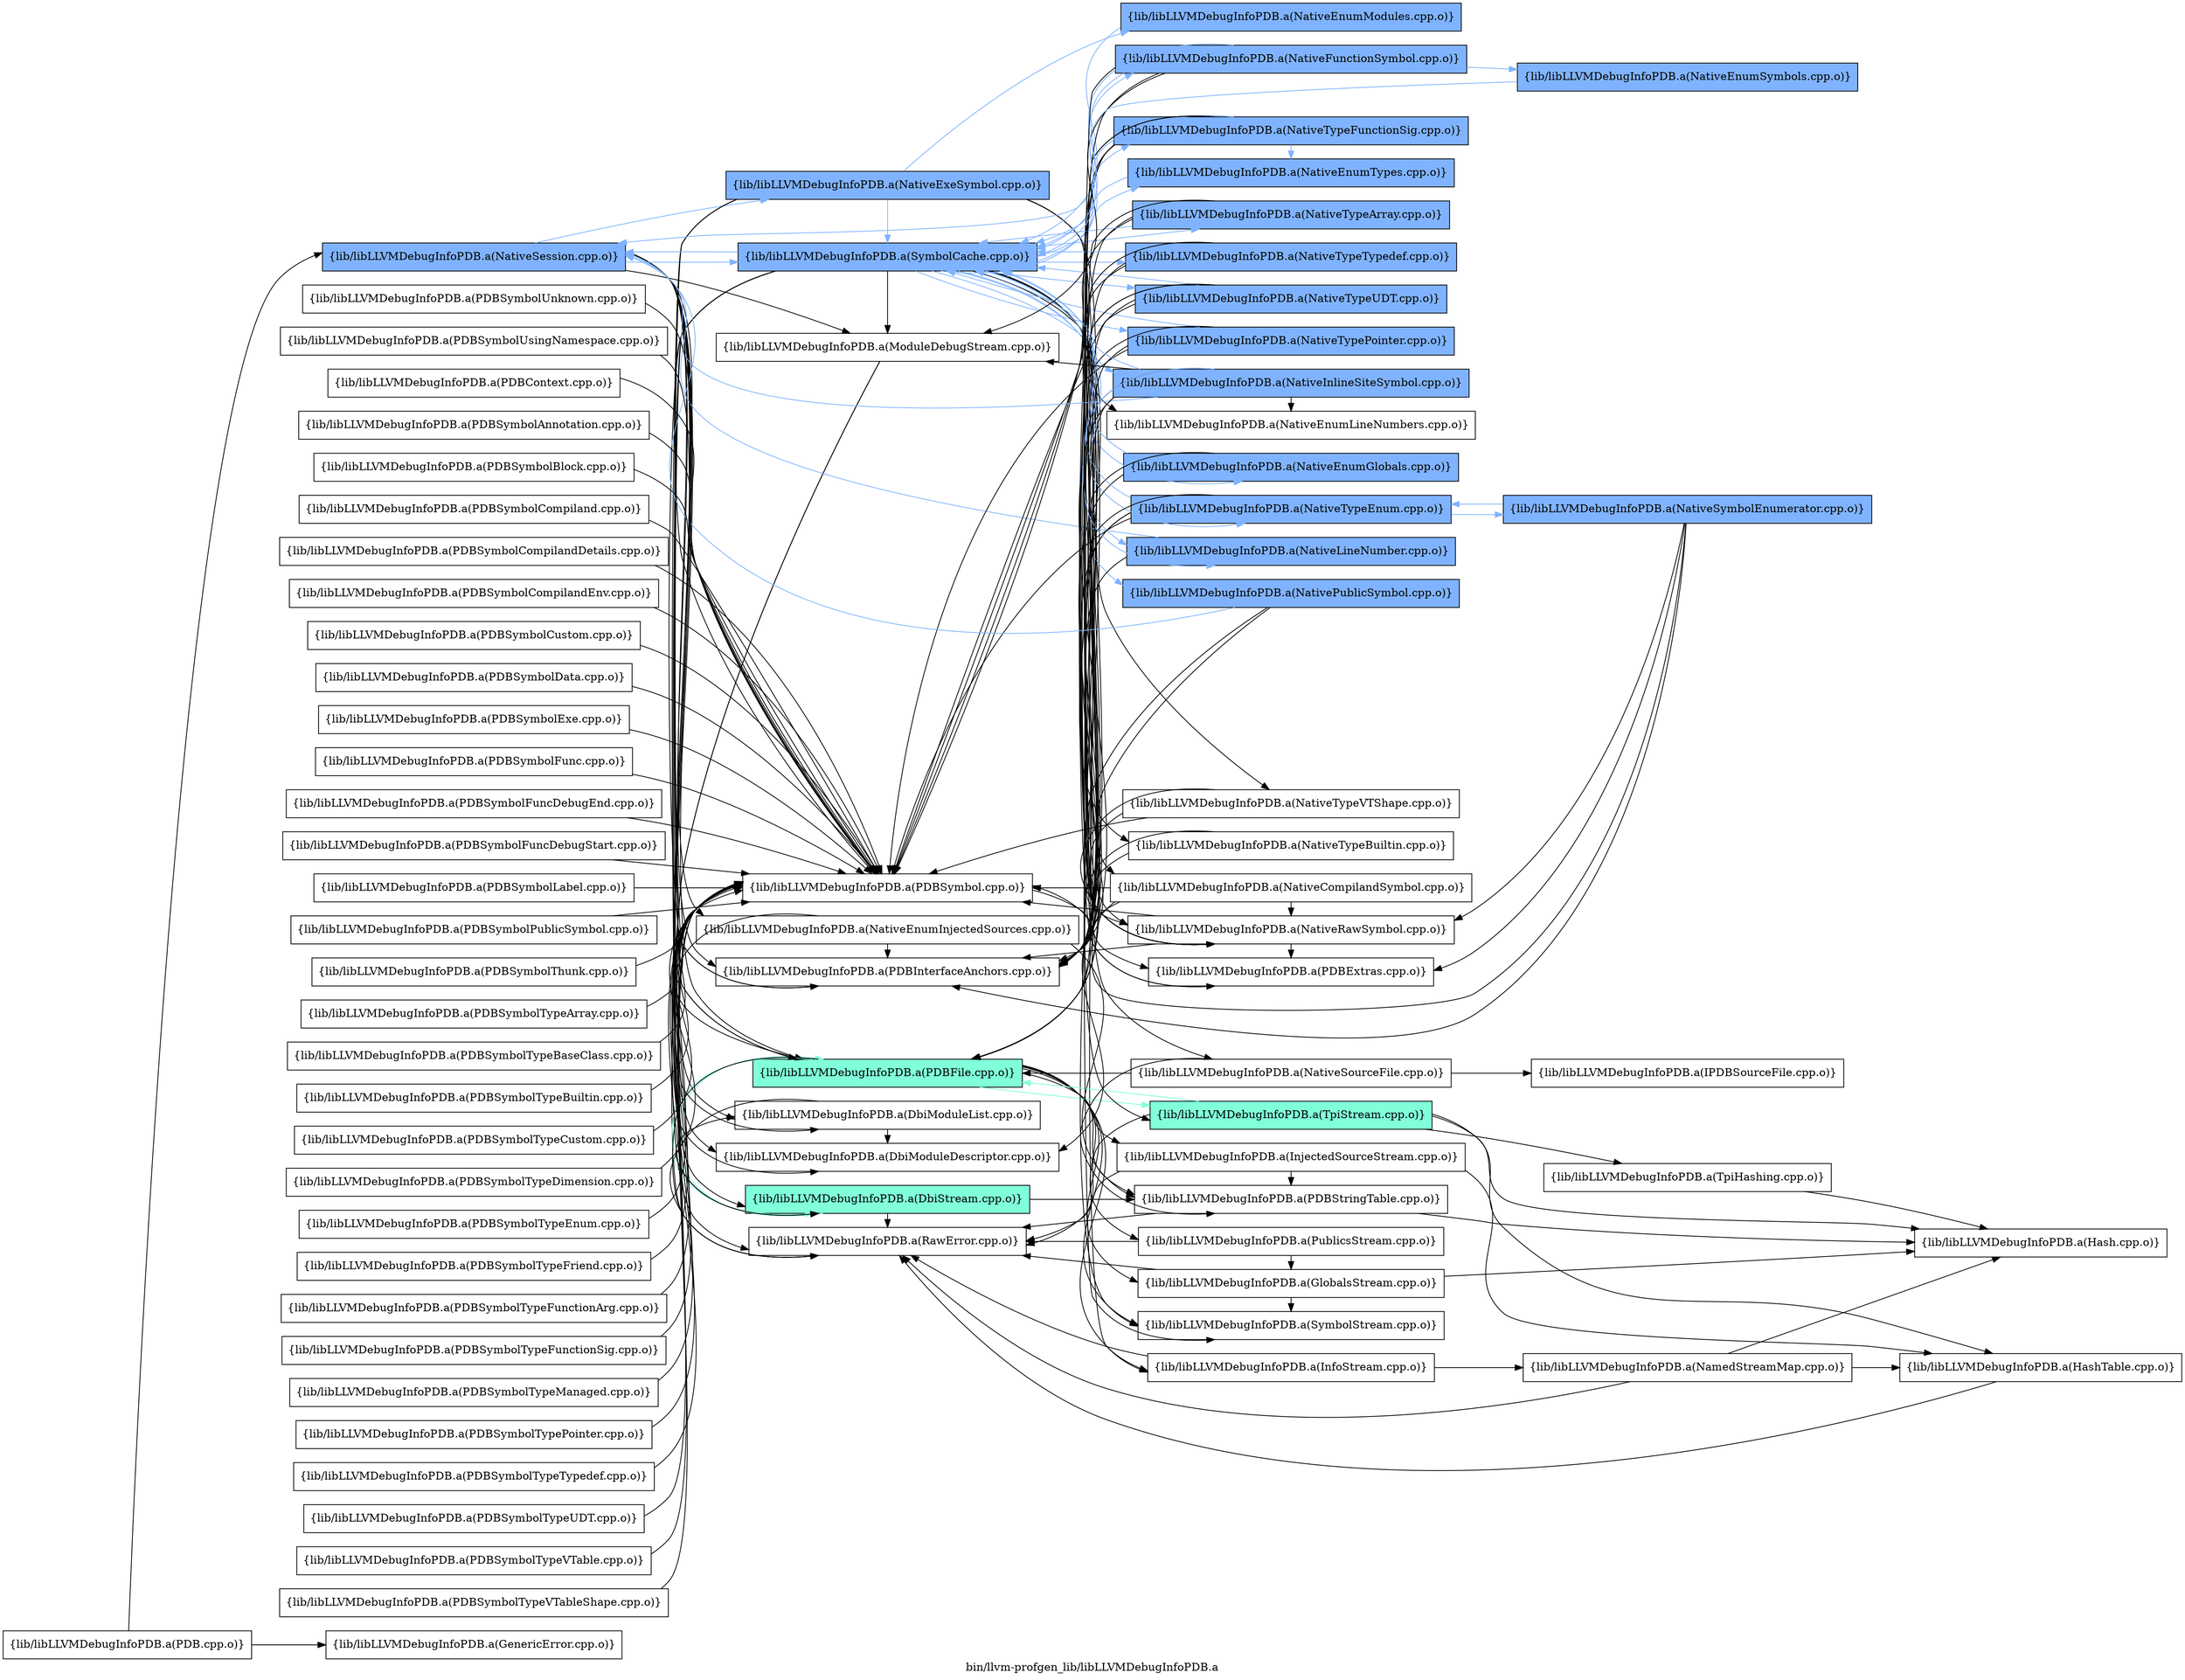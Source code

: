 digraph "bin/llvm-profgen_lib/libLLVMDebugInfoPDB.a" {
	label="bin/llvm-profgen_lib/libLLVMDebugInfoPDB.a";
	rankdir=LR;
	{ rank=same; Node0x5599c506cbe8;  }
	{ rank=same; Node0x5599c5072728; Node0x5599c5063548;  }
	{ rank=same; Node0x5599c5073448; Node0x5599c5074168; Node0x5599c506ce68; Node0x5599c5071648; Node0x5599c5070e28; Node0x5599c5070748; Node0x5599c50700b8; Node0x5599c5063a48; Node0x5599c506a2f8; Node0x5599c5068ae8; Node0x5599c506ca08;  }
	{ rank=same; Node0x5599c50690d8; Node0x5599c506f938; Node0x5599c506a7f8; Node0x5599c506afc8; Node0x5599c5064a38; Node0x5599c5069fd8; Node0x5599c5069858; Node0x5599c5068908; Node0x5599c5074b18; Node0x5599c5076b98; Node0x5599c506c1e8; Node0x5599c506bdd8; Node0x5599c506b5b8; Node0x5599c506bc48; Node0x5599c506ceb8; Node0x5599c50684a8; Node0x5599c5068278; Node0x5599c5068958; Node0x5599c5069a88; Node0x5599c50693f8; Node0x5599c5069b78; Node0x5599c5065bb8; Node0x5599c506d408; Node0x5599c506ce18; Node0x5599c506f398; Node0x5599c506e6c8; Node0x5599c5075298;  }

	Node0x5599c506cbe8 [shape=record,shape=box,group=0,label="{lib/libLLVMDebugInfoPDB.a(PDB.cpp.o)}"];
	Node0x5599c506cbe8 -> Node0x5599c5072728;
	Node0x5599c506cbe8 -> Node0x5599c5063548;
	Node0x5599c5062d78 [shape=record,shape=box,group=0,label="{lib/libLLVMDebugInfoPDB.a(PDBContext.cpp.o)}"];
	Node0x5599c5062d78 -> Node0x5599c5063a48;
	Node0x5599c5072728 [shape=record,shape=box,group=2,style=filled,fillcolor="0.600000 0.5 1",label="{lib/libLLVMDebugInfoPDB.a(NativeSession.cpp.o)}"];
	Node0x5599c5072728 -> Node0x5599c5073448;
	Node0x5599c5072728 -> Node0x5599c5074168;
	Node0x5599c5072728 -> Node0x5599c506ce68;
	Node0x5599c5072728 -> Node0x5599c5071648;
	Node0x5599c5072728 -> Node0x5599c5070e28;
	Node0x5599c5072728 -> Node0x5599c5070748;
	Node0x5599c5072728 -> Node0x5599c50700b8[color="0.600000 0.5 1"];
	Node0x5599c5072728 -> Node0x5599c5063a48;
	Node0x5599c5072728 -> Node0x5599c506a2f8;
	Node0x5599c5072728 -> Node0x5599c5068ae8;
	Node0x5599c5072728 -> Node0x5599c506ca08[color="0.600000 0.5 1"];
	Node0x5599c5063548 [shape=record,shape=box,group=0,label="{lib/libLLVMDebugInfoPDB.a(GenericError.cpp.o)}"];
	Node0x5599c5063a48 [shape=record,shape=box,group=0,label="{lib/libLLVMDebugInfoPDB.a(PDBSymbol.cpp.o)}"];
	Node0x5599c5063a48 -> Node0x5599c5064a38;
	Node0x5599c5064a38 [shape=record,shape=box,group=0,label="{lib/libLLVMDebugInfoPDB.a(PDBExtras.cpp.o)}"];
	Node0x5599c50642b8 [shape=record,shape=box,group=0,label="{lib/libLLVMDebugInfoPDB.a(PDBSymbolAnnotation.cpp.o)}"];
	Node0x5599c50642b8 -> Node0x5599c5063a48;
	Node0x5599c506c4b8 [shape=record,shape=box,group=0,label="{lib/libLLVMDebugInfoPDB.a(PDBSymbolBlock.cpp.o)}"];
	Node0x5599c506c4b8 -> Node0x5599c5063a48;
	Node0x5599c506cc38 [shape=record,shape=box,group=0,label="{lib/libLLVMDebugInfoPDB.a(PDBSymbolCompiland.cpp.o)}"];
	Node0x5599c506cc38 -> Node0x5599c5063a48;
	Node0x5599c506c058 [shape=record,shape=box,group=0,label="{lib/libLLVMDebugInfoPDB.a(PDBSymbolCompilandDetails.cpp.o)}"];
	Node0x5599c506c058 -> Node0x5599c5063a48;
	Node0x5599c5063728 [shape=record,shape=box,group=0,label="{lib/libLLVMDebugInfoPDB.a(PDBSymbolCompilandEnv.cpp.o)}"];
	Node0x5599c5063728 -> Node0x5599c5063a48;
	Node0x5599c5063e58 [shape=record,shape=box,group=0,label="{lib/libLLVMDebugInfoPDB.a(PDBSymbolCustom.cpp.o)}"];
	Node0x5599c5063e58 -> Node0x5599c5063a48;
	Node0x5599c50637c8 [shape=record,shape=box,group=0,label="{lib/libLLVMDebugInfoPDB.a(PDBSymbolData.cpp.o)}"];
	Node0x5599c50637c8 -> Node0x5599c5063a48;
	Node0x5599c5064d58 [shape=record,shape=box,group=0,label="{lib/libLLVMDebugInfoPDB.a(PDBSymbolExe.cpp.o)}"];
	Node0x5599c5064d58 -> Node0x5599c5063a48;
	Node0x5599c50645d8 [shape=record,shape=box,group=0,label="{lib/libLLVMDebugInfoPDB.a(PDBSymbolFunc.cpp.o)}"];
	Node0x5599c50645d8 -> Node0x5599c5063a48;
	Node0x5599c5064678 [shape=record,shape=box,group=0,label="{lib/libLLVMDebugInfoPDB.a(PDBSymbolFuncDebugEnd.cpp.o)}"];
	Node0x5599c5064678 -> Node0x5599c5063a48;
	Node0x5599c5066888 [shape=record,shape=box,group=0,label="{lib/libLLVMDebugInfoPDB.a(PDBSymbolFuncDebugStart.cpp.o)}"];
	Node0x5599c5066888 -> Node0x5599c5063a48;
	Node0x5599c5065758 [shape=record,shape=box,group=0,label="{lib/libLLVMDebugInfoPDB.a(PDBSymbolLabel.cpp.o)}"];
	Node0x5599c5065758 -> Node0x5599c5063a48;
	Node0x5599c506d228 [shape=record,shape=box,group=0,label="{lib/libLLVMDebugInfoPDB.a(PDBSymbolPublicSymbol.cpp.o)}"];
	Node0x5599c506d228 -> Node0x5599c5063a48;
	Node0x5599c506e088 [shape=record,shape=box,group=0,label="{lib/libLLVMDebugInfoPDB.a(PDBSymbolThunk.cpp.o)}"];
	Node0x5599c506e088 -> Node0x5599c5063a48;
	Node0x5599c506d958 [shape=record,shape=box,group=0,label="{lib/libLLVMDebugInfoPDB.a(PDBSymbolTypeArray.cpp.o)}"];
	Node0x5599c506d958 -> Node0x5599c5063a48;
	Node0x5599c506e5d8 [shape=record,shape=box,group=0,label="{lib/libLLVMDebugInfoPDB.a(PDBSymbolTypeBaseClass.cpp.o)}"];
	Node0x5599c506e5d8 -> Node0x5599c5063a48;
	Node0x5599c506f438 [shape=record,shape=box,group=0,label="{lib/libLLVMDebugInfoPDB.a(PDBSymbolTypeBuiltin.cpp.o)}"];
	Node0x5599c506f438 -> Node0x5599c5063a48;
	Node0x5599c506eb28 [shape=record,shape=box,group=0,label="{lib/libLLVMDebugInfoPDB.a(PDBSymbolTypeCustom.cpp.o)}"];
	Node0x5599c506eb28 -> Node0x5599c5063a48;
	Node0x5599c506b928 [shape=record,shape=box,group=0,label="{lib/libLLVMDebugInfoPDB.a(PDBSymbolTypeDimension.cpp.o)}"];
	Node0x5599c506b928 -> Node0x5599c5063a48;
	Node0x5599c506a8e8 [shape=record,shape=box,group=0,label="{lib/libLLVMDebugInfoPDB.a(PDBSymbolTypeEnum.cpp.o)}"];
	Node0x5599c506a8e8 -> Node0x5599c5063a48;
	Node0x5599c506c828 [shape=record,shape=box,group=0,label="{lib/libLLVMDebugInfoPDB.a(PDBSymbolTypeFriend.cpp.o)}"];
	Node0x5599c506c828 -> Node0x5599c5063a48;
	Node0x5599c506caf8 [shape=record,shape=box,group=0,label="{lib/libLLVMDebugInfoPDB.a(PDBSymbolTypeFunctionArg.cpp.o)}"];
	Node0x5599c506caf8 -> Node0x5599c5063a48;
	Node0x5599c506bec8 [shape=record,shape=box,group=0,label="{lib/libLLVMDebugInfoPDB.a(PDBSymbolTypeFunctionSig.cpp.o)}"];
	Node0x5599c506bec8 -> Node0x5599c5063a48;
	Node0x5599c5074e88 [shape=record,shape=box,group=0,label="{lib/libLLVMDebugInfoPDB.a(PDBSymbolTypeManaged.cpp.o)}"];
	Node0x5599c5074e88 -> Node0x5599c5063a48;
	Node0x5599c5074668 [shape=record,shape=box,group=0,label="{lib/libLLVMDebugInfoPDB.a(PDBSymbolTypePointer.cpp.o)}"];
	Node0x5599c5074668 -> Node0x5599c5063a48;
	Node0x5599c5075248 [shape=record,shape=box,group=0,label="{lib/libLLVMDebugInfoPDB.a(PDBSymbolTypeTypedef.cpp.o)}"];
	Node0x5599c5075248 -> Node0x5599c5063a48;
	Node0x5599c5075e28 [shape=record,shape=box,group=0,label="{lib/libLLVMDebugInfoPDB.a(PDBSymbolTypeUDT.cpp.o)}"];
	Node0x5599c5075e28 -> Node0x5599c5063a48;
	Node0x5599c5076b48 [shape=record,shape=box,group=0,label="{lib/libLLVMDebugInfoPDB.a(PDBSymbolTypeVTable.cpp.o)}"];
	Node0x5599c5076b48 -> Node0x5599c5063a48;
	Node0x5599c5076418 [shape=record,shape=box,group=0,label="{lib/libLLVMDebugInfoPDB.a(PDBSymbolTypeVTableShape.cpp.o)}"];
	Node0x5599c5076418 -> Node0x5599c5063a48;
	Node0x5599c50724f8 [shape=record,shape=box,group=0,label="{lib/libLLVMDebugInfoPDB.a(PDBSymbolUnknown.cpp.o)}"];
	Node0x5599c50724f8 -> Node0x5599c5063a48;
	Node0x5599c5072fe8 [shape=record,shape=box,group=0,label="{lib/libLLVMDebugInfoPDB.a(PDBSymbolUsingNamespace.cpp.o)}"];
	Node0x5599c5072fe8 -> Node0x5599c5063a48;
	Node0x5599c5073448 [shape=record,shape=box,group=0,label="{lib/libLLVMDebugInfoPDB.a(PDBInterfaceAnchors.cpp.o)}"];
	Node0x5599c5074168 [shape=record,shape=box,group=1,style=filled,fillcolor="0.450000 0.5 1",label="{lib/libLLVMDebugInfoPDB.a(DbiStream.cpp.o)}"];
	Node0x5599c5074168 -> Node0x5599c506ce68;
	Node0x5599c5074168 -> Node0x5599c506a2f8[color="0.450000 0.5 1"];
	Node0x5599c5074168 -> Node0x5599c50690d8;
	Node0x5599c5074168 -> Node0x5599c5068ae8;
	Node0x5599c506ce68 [shape=record,shape=box,group=0,label="{lib/libLLVMDebugInfoPDB.a(DbiModuleList.cpp.o)}"];
	Node0x5599c506ce68 -> Node0x5599c5071648;
	Node0x5599c506ce68 -> Node0x5599c5068ae8;
	Node0x5599c5071648 [shape=record,shape=box,group=0,label="{lib/libLLVMDebugInfoPDB.a(DbiModuleDescriptor.cpp.o)}"];
	Node0x5599c5070e28 [shape=record,shape=box,group=0,label="{lib/libLLVMDebugInfoPDB.a(NativeEnumInjectedSources.cpp.o)}"];
	Node0x5599c5070e28 -> Node0x5599c5073448;
	Node0x5599c5070e28 -> Node0x5599c506a2f8;
	Node0x5599c5070e28 -> Node0x5599c50690d8;
	Node0x5599c5070748 [shape=record,shape=box,group=0,label="{lib/libLLVMDebugInfoPDB.a(ModuleDebugStream.cpp.o)}"];
	Node0x5599c5070748 -> Node0x5599c5071648;
	Node0x5599c5070748 -> Node0x5599c5068ae8;
	Node0x5599c50700b8 [shape=record,shape=box,group=2,style=filled,fillcolor="0.600000 0.5 1",label="{lib/libLLVMDebugInfoPDB.a(NativeExeSymbol.cpp.o)}"];
	Node0x5599c50700b8 -> Node0x5599c5073448;
	Node0x5599c50700b8 -> Node0x5599c5074168;
	Node0x5599c50700b8 -> Node0x5599c506f938;
	Node0x5599c50700b8 -> Node0x5599c506a7f8[color="0.600000 0.5 1"];
	Node0x5599c50700b8 -> Node0x5599c506afc8;
	Node0x5599c50700b8 -> Node0x5599c506a2f8;
	Node0x5599c50700b8 -> Node0x5599c506ca08[color="0.600000 0.5 1"];
	Node0x5599c506a2f8 [shape=record,shape=box,group=1,style=filled,fillcolor="0.450000 0.5 1",label="{lib/libLLVMDebugInfoPDB.a(PDBFile.cpp.o)}"];
	Node0x5599c506a2f8 -> Node0x5599c5074168[color="0.450000 0.5 1"];
	Node0x5599c506a2f8 -> Node0x5599c506afc8;
	Node0x5599c506a2f8 -> Node0x5599c5069fd8;
	Node0x5599c506a2f8 -> Node0x5599c5069858;
	Node0x5599c506a2f8 -> Node0x5599c50690d8;
	Node0x5599c506a2f8 -> Node0x5599c5068908;
	Node0x5599c506a2f8 -> Node0x5599c5068ae8;
	Node0x5599c506a2f8 -> Node0x5599c5074b18;
	Node0x5599c506a2f8 -> Node0x5599c5076b98[color="0.450000 0.5 1"];
	Node0x5599c5068ae8 [shape=record,shape=box,group=0,label="{lib/libLLVMDebugInfoPDB.a(RawError.cpp.o)}"];
	Node0x5599c506ca08 [shape=record,shape=box,group=2,style=filled,fillcolor="0.600000 0.5 1",label="{lib/libLLVMDebugInfoPDB.a(SymbolCache.cpp.o)}"];
	Node0x5599c506ca08 -> Node0x5599c5072728[color="0.600000 0.5 1"];
	Node0x5599c506ca08 -> Node0x5599c5073448;
	Node0x5599c506ca08 -> Node0x5599c5074168;
	Node0x5599c506ca08 -> Node0x5599c506ce68;
	Node0x5599c506ca08 -> Node0x5599c5070748;
	Node0x5599c506ca08 -> Node0x5599c5063a48;
	Node0x5599c506ca08 -> Node0x5599c506a2f8;
	Node0x5599c506ca08 -> Node0x5599c506c1e8[color="0.600000 0.5 1"];
	Node0x5599c506ca08 -> Node0x5599c506bdd8;
	Node0x5599c506ca08 -> Node0x5599c506b5b8[color="0.600000 0.5 1"];
	Node0x5599c506ca08 -> Node0x5599c506bc48[color="0.600000 0.5 1"];
	Node0x5599c506ca08 -> Node0x5599c506ceb8;
	Node0x5599c506ca08 -> Node0x5599c50684a8[color="0.600000 0.5 1"];
	Node0x5599c506ca08 -> Node0x5599c5068278;
	Node0x5599c506ca08 -> Node0x5599c5068958[color="0.600000 0.5 1"];
	Node0x5599c506ca08 -> Node0x5599c5069a88[color="0.600000 0.5 1"];
	Node0x5599c506ca08 -> Node0x5599c50693f8[color="0.600000 0.5 1"];
	Node0x5599c506ca08 -> Node0x5599c5069b78;
	Node0x5599c506ca08 -> Node0x5599c5065bb8[color="0.600000 0.5 1"];
	Node0x5599c506ca08 -> Node0x5599c506d408[color="0.600000 0.5 1"];
	Node0x5599c506ca08 -> Node0x5599c506ce18[color="0.600000 0.5 1"];
	Node0x5599c506ca08 -> Node0x5599c506f398;
	Node0x5599c506ca08 -> Node0x5599c506e6c8[color="0.600000 0.5 1"];
	Node0x5599c506ca08 -> Node0x5599c5075298[color="0.600000 0.5 1"];
	Node0x5599c506ca08 -> Node0x5599c5074b18;
	Node0x5599c506ca08 -> Node0x5599c5076b98;
	Node0x5599c50690d8 [shape=record,shape=box,group=0,label="{lib/libLLVMDebugInfoPDB.a(PDBStringTable.cpp.o)}"];
	Node0x5599c50690d8 -> Node0x5599c506bd38;
	Node0x5599c50690d8 -> Node0x5599c5068ae8;
	Node0x5599c506f938 [shape=record,shape=box,group=0,label="{lib/libLLVMDebugInfoPDB.a(NativeRawSymbol.cpp.o)}"];
	Node0x5599c506f938 -> Node0x5599c5073448;
	Node0x5599c506f938 -> Node0x5599c5063a48;
	Node0x5599c506f938 -> Node0x5599c5064a38;
	Node0x5599c506a7f8 [shape=record,shape=box,group=2,style=filled,fillcolor="0.600000 0.5 1",label="{lib/libLLVMDebugInfoPDB.a(NativeEnumModules.cpp.o)}"];
	Node0x5599c506a7f8 -> Node0x5599c506ca08[color="0.600000 0.5 1"];
	Node0x5599c506afc8 [shape=record,shape=box,group=0,label="{lib/libLLVMDebugInfoPDB.a(InfoStream.cpp.o)}"];
	Node0x5599c506afc8 -> Node0x5599c506bc98;
	Node0x5599c506afc8 -> Node0x5599c5068ae8;
	Node0x5599c506bc98 [shape=record,shape=box,group=0,label="{lib/libLLVMDebugInfoPDB.a(NamedStreamMap.cpp.o)}"];
	Node0x5599c506bc98 -> Node0x5599c506bd38;
	Node0x5599c506bc98 -> Node0x5599c5066068;
	Node0x5599c506bc98 -> Node0x5599c5068ae8;
	Node0x5599c506bd38 [shape=record,shape=box,group=0,label="{lib/libLLVMDebugInfoPDB.a(Hash.cpp.o)}"];
	Node0x5599c5066068 [shape=record,shape=box,group=0,label="{lib/libLLVMDebugInfoPDB.a(HashTable.cpp.o)}"];
	Node0x5599c5066068 -> Node0x5599c5068ae8;
	Node0x5599c5069fd8 [shape=record,shape=box,group=0,label="{lib/libLLVMDebugInfoPDB.a(GlobalsStream.cpp.o)}"];
	Node0x5599c5069fd8 -> Node0x5599c506bd38;
	Node0x5599c5069fd8 -> Node0x5599c5068ae8;
	Node0x5599c5069fd8 -> Node0x5599c5074b18;
	Node0x5599c5069858 [shape=record,shape=box,group=0,label="{lib/libLLVMDebugInfoPDB.a(InjectedSourceStream.cpp.o)}"];
	Node0x5599c5069858 -> Node0x5599c5066068;
	Node0x5599c5069858 -> Node0x5599c50690d8;
	Node0x5599c5069858 -> Node0x5599c5068ae8;
	Node0x5599c5068908 [shape=record,shape=box,group=0,label="{lib/libLLVMDebugInfoPDB.a(PublicsStream.cpp.o)}"];
	Node0x5599c5068908 -> Node0x5599c5069fd8;
	Node0x5599c5068908 -> Node0x5599c5068ae8;
	Node0x5599c5074b18 [shape=record,shape=box,group=0,label="{lib/libLLVMDebugInfoPDB.a(SymbolStream.cpp.o)}"];
	Node0x5599c5076b98 [shape=record,shape=box,group=1,style=filled,fillcolor="0.450000 0.5 1",label="{lib/libLLVMDebugInfoPDB.a(TpiStream.cpp.o)}"];
	Node0x5599c5076b98 -> Node0x5599c506bd38;
	Node0x5599c5076b98 -> Node0x5599c5066068;
	Node0x5599c5076b98 -> Node0x5599c506a2f8[color="0.450000 0.5 1"];
	Node0x5599c5076b98 -> Node0x5599c5068ae8;
	Node0x5599c5076b98 -> Node0x5599c50763c8;
	Node0x5599c506c1e8 [shape=record,shape=box,group=2,style=filled,fillcolor="0.600000 0.5 1",label="{lib/libLLVMDebugInfoPDB.a(NativeEnumGlobals.cpp.o)}"];
	Node0x5599c506c1e8 -> Node0x5599c506a2f8;
	Node0x5599c506c1e8 -> Node0x5599c506ca08[color="0.600000 0.5 1"];
	Node0x5599c506c1e8 -> Node0x5599c5074b18;
	Node0x5599c506bdd8 [shape=record,shape=box,group=0,label="{lib/libLLVMDebugInfoPDB.a(NativeSourceFile.cpp.o)}"];
	Node0x5599c506bdd8 -> Node0x5599c506a2f8;
	Node0x5599c506bdd8 -> Node0x5599c50690d8;
	Node0x5599c506bdd8 -> Node0x5599c506c738;
	Node0x5599c506b5b8 [shape=record,shape=box,group=2,style=filled,fillcolor="0.600000 0.5 1",label="{lib/libLLVMDebugInfoPDB.a(NativeLineNumber.cpp.o)}"];
	Node0x5599c506b5b8 -> Node0x5599c5072728[color="0.600000 0.5 1"];
	Node0x5599c506b5b8 -> Node0x5599c5073448;
	Node0x5599c506bc48 [shape=record,shape=box,group=2,style=filled,fillcolor="0.600000 0.5 1",label="{lib/libLLVMDebugInfoPDB.a(NativeEnumTypes.cpp.o)}"];
	Node0x5599c506bc48 -> Node0x5599c506ca08[color="0.600000 0.5 1"];
	Node0x5599c506ceb8 [shape=record,shape=box,group=0,label="{lib/libLLVMDebugInfoPDB.a(NativeCompilandSymbol.cpp.o)}"];
	Node0x5599c506ceb8 -> Node0x5599c5073448;
	Node0x5599c506ceb8 -> Node0x5599c5071648;
	Node0x5599c506ceb8 -> Node0x5599c506f938;
	Node0x5599c506ceb8 -> Node0x5599c5063a48;
	Node0x5599c50684a8 [shape=record,shape=box,group=2,style=filled,fillcolor="0.600000 0.5 1",label="{lib/libLLVMDebugInfoPDB.a(NativeTypePointer.cpp.o)}"];
	Node0x5599c50684a8 -> Node0x5599c5073448;
	Node0x5599c50684a8 -> Node0x5599c506f938;
	Node0x5599c50684a8 -> Node0x5599c5063a48;
	Node0x5599c50684a8 -> Node0x5599c506ca08[color="0.600000 0.5 1"];
	Node0x5599c5068278 [shape=record,shape=box,group=0,label="{lib/libLLVMDebugInfoPDB.a(NativeTypeBuiltin.cpp.o)}"];
	Node0x5599c5068278 -> Node0x5599c5073448;
	Node0x5599c5068278 -> Node0x5599c506f938;
	Node0x5599c5068958 [shape=record,shape=box,group=2,style=filled,fillcolor="0.600000 0.5 1",label="{lib/libLLVMDebugInfoPDB.a(NativeTypeFunctionSig.cpp.o)}"];
	Node0x5599c5068958 -> Node0x5599c5073448;
	Node0x5599c5068958 -> Node0x5599c506f938;
	Node0x5599c5068958 -> Node0x5599c5063a48;
	Node0x5599c5068958 -> Node0x5599c5064a38;
	Node0x5599c5068958 -> Node0x5599c506a2f8;
	Node0x5599c5068958 -> Node0x5599c506ca08[color="0.600000 0.5 1"];
	Node0x5599c5068958 -> Node0x5599c506bc48[color="0.600000 0.5 1"];
	Node0x5599c5069a88 [shape=record,shape=box,group=2,style=filled,fillcolor="0.600000 0.5 1",label="{lib/libLLVMDebugInfoPDB.a(NativeTypeUDT.cpp.o)}"];
	Node0x5599c5069a88 -> Node0x5599c5073448;
	Node0x5599c5069a88 -> Node0x5599c506f938;
	Node0x5599c5069a88 -> Node0x5599c5063a48;
	Node0x5599c5069a88 -> Node0x5599c5064a38;
	Node0x5599c5069a88 -> Node0x5599c506ca08[color="0.600000 0.5 1"];
	Node0x5599c50693f8 [shape=record,shape=box,group=2,style=filled,fillcolor="0.600000 0.5 1",label="{lib/libLLVMDebugInfoPDB.a(NativeTypeArray.cpp.o)}"];
	Node0x5599c50693f8 -> Node0x5599c5073448;
	Node0x5599c50693f8 -> Node0x5599c506f938;
	Node0x5599c50693f8 -> Node0x5599c5063a48;
	Node0x5599c50693f8 -> Node0x5599c506ca08[color="0.600000 0.5 1"];
	Node0x5599c5069b78 [shape=record,shape=box,group=0,label="{lib/libLLVMDebugInfoPDB.a(NativeTypeVTShape.cpp.o)}"];
	Node0x5599c5069b78 -> Node0x5599c5073448;
	Node0x5599c5069b78 -> Node0x5599c506f938;
	Node0x5599c5069b78 -> Node0x5599c5063a48;
	Node0x5599c5065bb8 [shape=record,shape=box,group=2,style=filled,fillcolor="0.600000 0.5 1",label="{lib/libLLVMDebugInfoPDB.a(NativeTypeEnum.cpp.o)}"];
	Node0x5599c5065bb8 -> Node0x5599c5073448;
	Node0x5599c5065bb8 -> Node0x5599c506f938;
	Node0x5599c5065bb8 -> Node0x5599c5063a48;
	Node0x5599c5065bb8 -> Node0x5599c506a2f8;
	Node0x5599c5065bb8 -> Node0x5599c506ca08[color="0.600000 0.5 1"];
	Node0x5599c5065bb8 -> Node0x5599c506e128[color="0.600000 0.5 1"];
	Node0x5599c506d408 [shape=record,shape=box,group=2,style=filled,fillcolor="0.600000 0.5 1",label="{lib/libLLVMDebugInfoPDB.a(NativeTypeTypedef.cpp.o)}"];
	Node0x5599c506d408 -> Node0x5599c5073448;
	Node0x5599c506d408 -> Node0x5599c506f938;
	Node0x5599c506d408 -> Node0x5599c5063a48;
	Node0x5599c506d408 -> Node0x5599c506ca08[color="0.600000 0.5 1"];
	Node0x5599c506ce18 [shape=record,shape=box,group=2,style=filled,fillcolor="0.600000 0.5 1",label="{lib/libLLVMDebugInfoPDB.a(NativeInlineSiteSymbol.cpp.o)}"];
	Node0x5599c506ce18 -> Node0x5599c5072728[color="0.600000 0.5 1"];
	Node0x5599c506ce18 -> Node0x5599c5073448;
	Node0x5599c506ce18 -> Node0x5599c5070748;
	Node0x5599c506ce18 -> Node0x5599c506f938;
	Node0x5599c506ce18 -> Node0x5599c506a2f8;
	Node0x5599c506ce18 -> Node0x5599c506ca08[color="0.600000 0.5 1"];
	Node0x5599c506ce18 -> Node0x5599c506b5b8[color="0.600000 0.5 1"];
	Node0x5599c506ce18 -> Node0x5599c506f398;
	Node0x5599c506f398 [shape=record,shape=box,group=0,label="{lib/libLLVMDebugInfoPDB.a(NativeEnumLineNumbers.cpp.o)}"];
	Node0x5599c506e6c8 [shape=record,shape=box,group=2,style=filled,fillcolor="0.600000 0.5 1",label="{lib/libLLVMDebugInfoPDB.a(NativeFunctionSymbol.cpp.o)}"];
	Node0x5599c506e6c8 -> Node0x5599c5072728[color="0.600000 0.5 1"];
	Node0x5599c506e6c8 -> Node0x5599c5073448;
	Node0x5599c506e6c8 -> Node0x5599c5070748;
	Node0x5599c506e6c8 -> Node0x5599c506f938;
	Node0x5599c506e6c8 -> Node0x5599c506ca08[color="0.600000 0.5 1"];
	Node0x5599c506e6c8 -> Node0x5599c506e498[color="0.600000 0.5 1"];
	Node0x5599c5075298 [shape=record,shape=box,group=2,style=filled,fillcolor="0.600000 0.5 1",label="{lib/libLLVMDebugInfoPDB.a(NativePublicSymbol.cpp.o)}"];
	Node0x5599c5075298 -> Node0x5599c5072728[color="0.600000 0.5 1"];
	Node0x5599c5075298 -> Node0x5599c5073448;
	Node0x5599c5075298 -> Node0x5599c506f938;
	Node0x5599c506c738 [shape=record,shape=box,group=0,label="{lib/libLLVMDebugInfoPDB.a(IPDBSourceFile.cpp.o)}"];
	Node0x5599c506e128 [shape=record,shape=box,group=2,style=filled,fillcolor="0.600000 0.5 1",label="{lib/libLLVMDebugInfoPDB.a(NativeSymbolEnumerator.cpp.o)}"];
	Node0x5599c506e128 -> Node0x5599c5073448;
	Node0x5599c506e128 -> Node0x5599c506f938;
	Node0x5599c506e128 -> Node0x5599c5063a48;
	Node0x5599c506e128 -> Node0x5599c5064a38;
	Node0x5599c506e128 -> Node0x5599c5065bb8[color="0.600000 0.5 1"];
	Node0x5599c506e498 [shape=record,shape=box,group=2,style=filled,fillcolor="0.600000 0.5 1",label="{lib/libLLVMDebugInfoPDB.a(NativeEnumSymbols.cpp.o)}"];
	Node0x5599c506e498 -> Node0x5599c506ca08[color="0.600000 0.5 1"];
	Node0x5599c50763c8 [shape=record,shape=box,group=0,label="{lib/libLLVMDebugInfoPDB.a(TpiHashing.cpp.o)}"];
	Node0x5599c50763c8 -> Node0x5599c506bd38;
}
